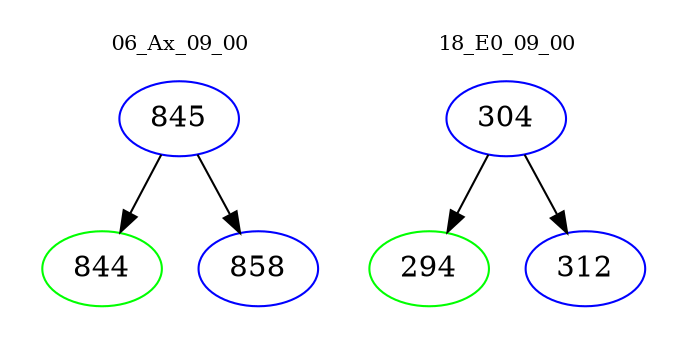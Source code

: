 digraph{
subgraph cluster_0 {
color = white
label = "06_Ax_09_00";
fontsize=10;
T0_845 [label="845", color="blue"]
T0_845 -> T0_844 [color="black"]
T0_844 [label="844", color="green"]
T0_845 -> T0_858 [color="black"]
T0_858 [label="858", color="blue"]
}
subgraph cluster_1 {
color = white
label = "18_E0_09_00";
fontsize=10;
T1_304 [label="304", color="blue"]
T1_304 -> T1_294 [color="black"]
T1_294 [label="294", color="green"]
T1_304 -> T1_312 [color="black"]
T1_312 [label="312", color="blue"]
}
}
